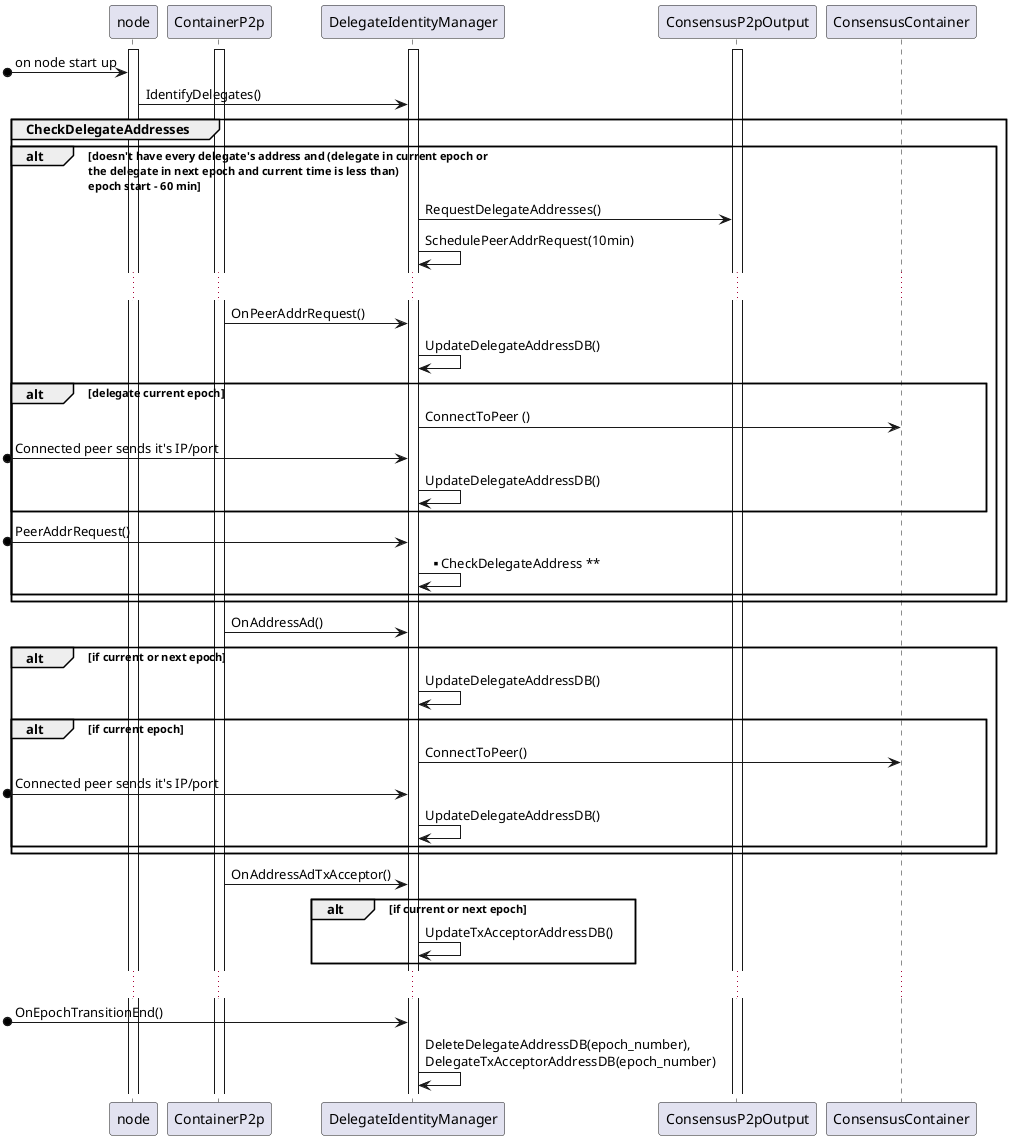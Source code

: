 @startuml

activate node
activate ContainerP2p
activate DelegateIdentityManager
activate ConsensusP2pOutput

[o-> node : on node start up
node -> DelegateIdentityManager : IdentifyDelegates()
group CheckDelegateAddresses
alt doesn't have every delegate's address and (delegate in current epoch or \n\
the delegate in next epoch and current time is less than)\n\
epoch start - 60 min
    DelegateIdentityManager -> ConsensusP2pOutput : RequestDelegateAddresses()
    DelegateIdentityManager -> DelegateIdentityManager : SchedulePeerAddrRequest(10min)
    ...
    ContainerP2p -> DelegateIdentityManager : OnPeerAddrRequest()
    DelegateIdentityManager -> DelegateIdentityManager : UpdateDelegateAddressDB()
    alt delegate current epoch
        DelegateIdentityManager -> ConsensusContainer : ConnectToPeer ()
        [o-> DelegateIdentityManager : Connected peer sends it's IP/port
        DelegateIdentityManager -> DelegateIdentityManager : UpdateDelegateAddressDB()
    end
    [o-> DelegateIdentityManager : PeerAddrRequest()
    DelegateIdentityManager -> DelegateIdentityManager : ** CheckDelegateAddress **
end
end

ContainerP2p -> DelegateIdentityManager : OnAddressAd()
alt if current or next epoch
    DelegateIdentityManager -> DelegateIdentityManager : UpdateDelegateAddressDB()
    alt if current epoch
        DelegateIdentityManager -> ConsensusContainer : ConnectToPeer()
        [o-> DelegateIdentityManager : Connected peer sends it's IP/port
        DelegateIdentityManager -> DelegateIdentityManager : UpdateDelegateAddressDB()
    end
end

ContainerP2p -> DelegateIdentityManager : OnAddressAdTxAcceptor()
alt if current or next epoch
    DelegateIdentityManager -> DelegateIdentityManager : UpdateTxAcceptorAddressDB()
end

...

[o-> DelegateIdentityManager : OnEpochTransitionEnd()
DelegateIdentityManager -> DelegateIdentityManager : DeleteDelegateAddressDB(epoch_number),\nDelegateTxAcceptorAddressDB(epoch_number)

@enduml